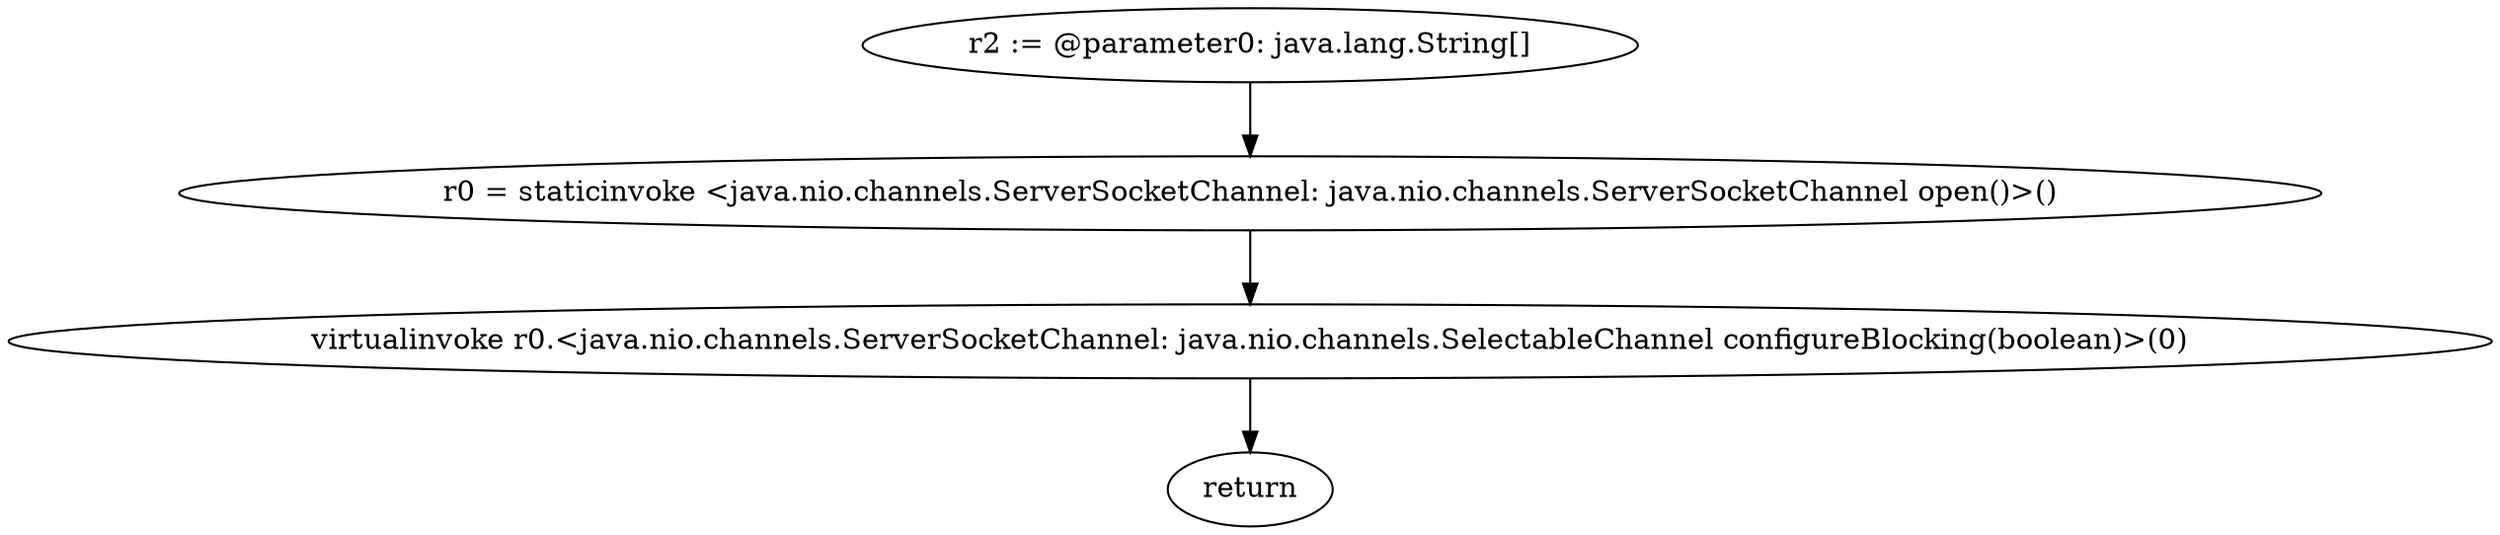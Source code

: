 digraph "unitGraph" {
    "r2 := @parameter0: java.lang.String[]"
    "r0 = staticinvoke <java.nio.channels.ServerSocketChannel: java.nio.channels.ServerSocketChannel open()>()"
    "virtualinvoke r0.<java.nio.channels.ServerSocketChannel: java.nio.channels.SelectableChannel configureBlocking(boolean)>(0)"
    "return"
    "r2 := @parameter0: java.lang.String[]"->"r0 = staticinvoke <java.nio.channels.ServerSocketChannel: java.nio.channels.ServerSocketChannel open()>()";
    "r0 = staticinvoke <java.nio.channels.ServerSocketChannel: java.nio.channels.ServerSocketChannel open()>()"->"virtualinvoke r0.<java.nio.channels.ServerSocketChannel: java.nio.channels.SelectableChannel configureBlocking(boolean)>(0)";
    "virtualinvoke r0.<java.nio.channels.ServerSocketChannel: java.nio.channels.SelectableChannel configureBlocking(boolean)>(0)"->"return";
}
